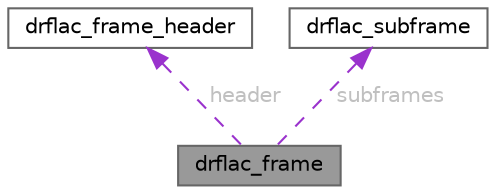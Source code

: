 digraph "drflac_frame"
{
 // LATEX_PDF_SIZE
  bgcolor="transparent";
  edge [fontname=Helvetica,fontsize=10,labelfontname=Helvetica,labelfontsize=10];
  node [fontname=Helvetica,fontsize=10,shape=box,height=0.2,width=0.4];
  Node1 [id="Node000001",label="drflac_frame",height=0.2,width=0.4,color="gray40", fillcolor="grey60", style="filled", fontcolor="black",tooltip=" "];
  Node2 -> Node1 [id="edge5_Node000001_Node000002",dir="back",color="darkorchid3",style="dashed",tooltip=" ",label=" header",fontcolor="grey" ];
  Node2 [id="Node000002",label="drflac_frame_header",height=0.2,width=0.4,color="gray40", fillcolor="white", style="filled",URL="$structdrflac__frame__header.html",tooltip=" "];
  Node3 -> Node1 [id="edge6_Node000001_Node000003",dir="back",color="darkorchid3",style="dashed",tooltip=" ",label=" subframes",fontcolor="grey" ];
  Node3 [id="Node000003",label="drflac_subframe",height=0.2,width=0.4,color="gray40", fillcolor="white", style="filled",URL="$structdrflac__subframe.html",tooltip=" "];
}
